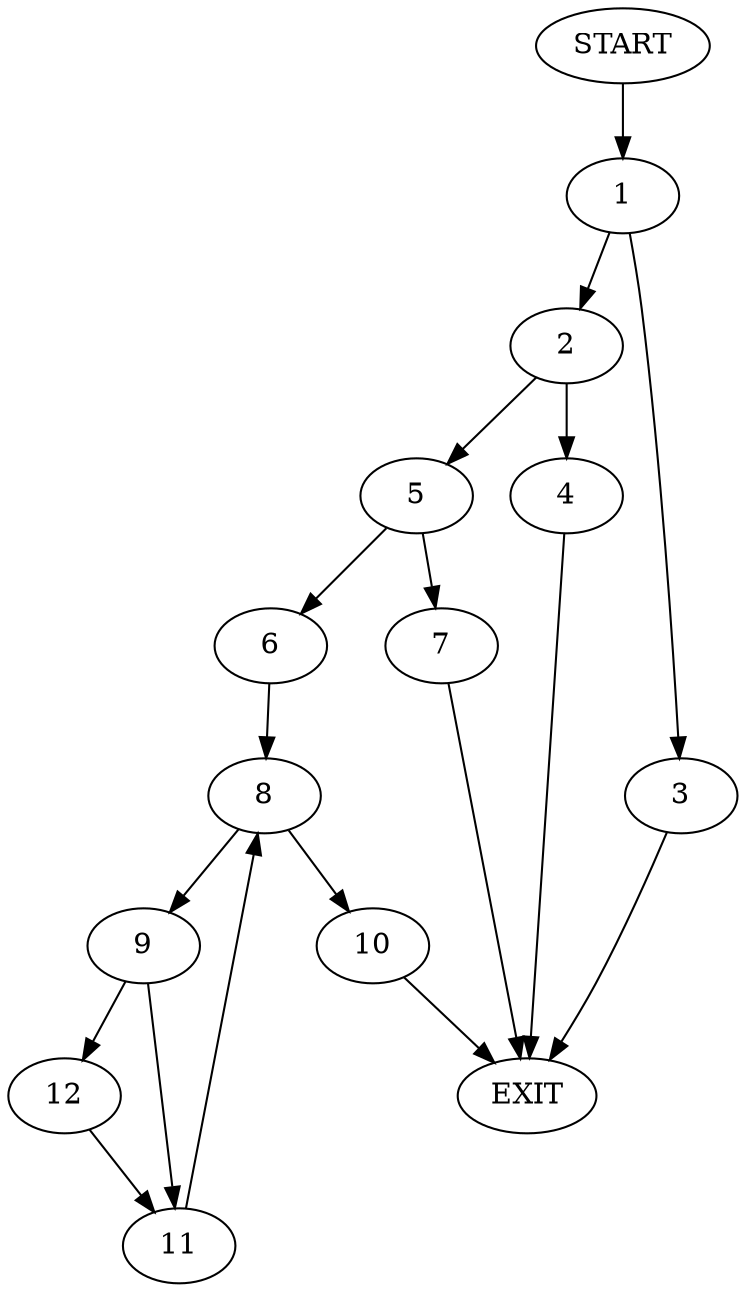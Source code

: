 digraph {
0 [label="START"]
13 [label="EXIT"]
0 -> 1
1 -> 2
1 -> 3
2 -> 4
2 -> 5
3 -> 13
4 -> 13
5 -> 6
5 -> 7
6 -> 8
7 -> 13
8 -> 9
8 -> 10
10 -> 13
9 -> 11
9 -> 12
12 -> 11
11 -> 8
}
